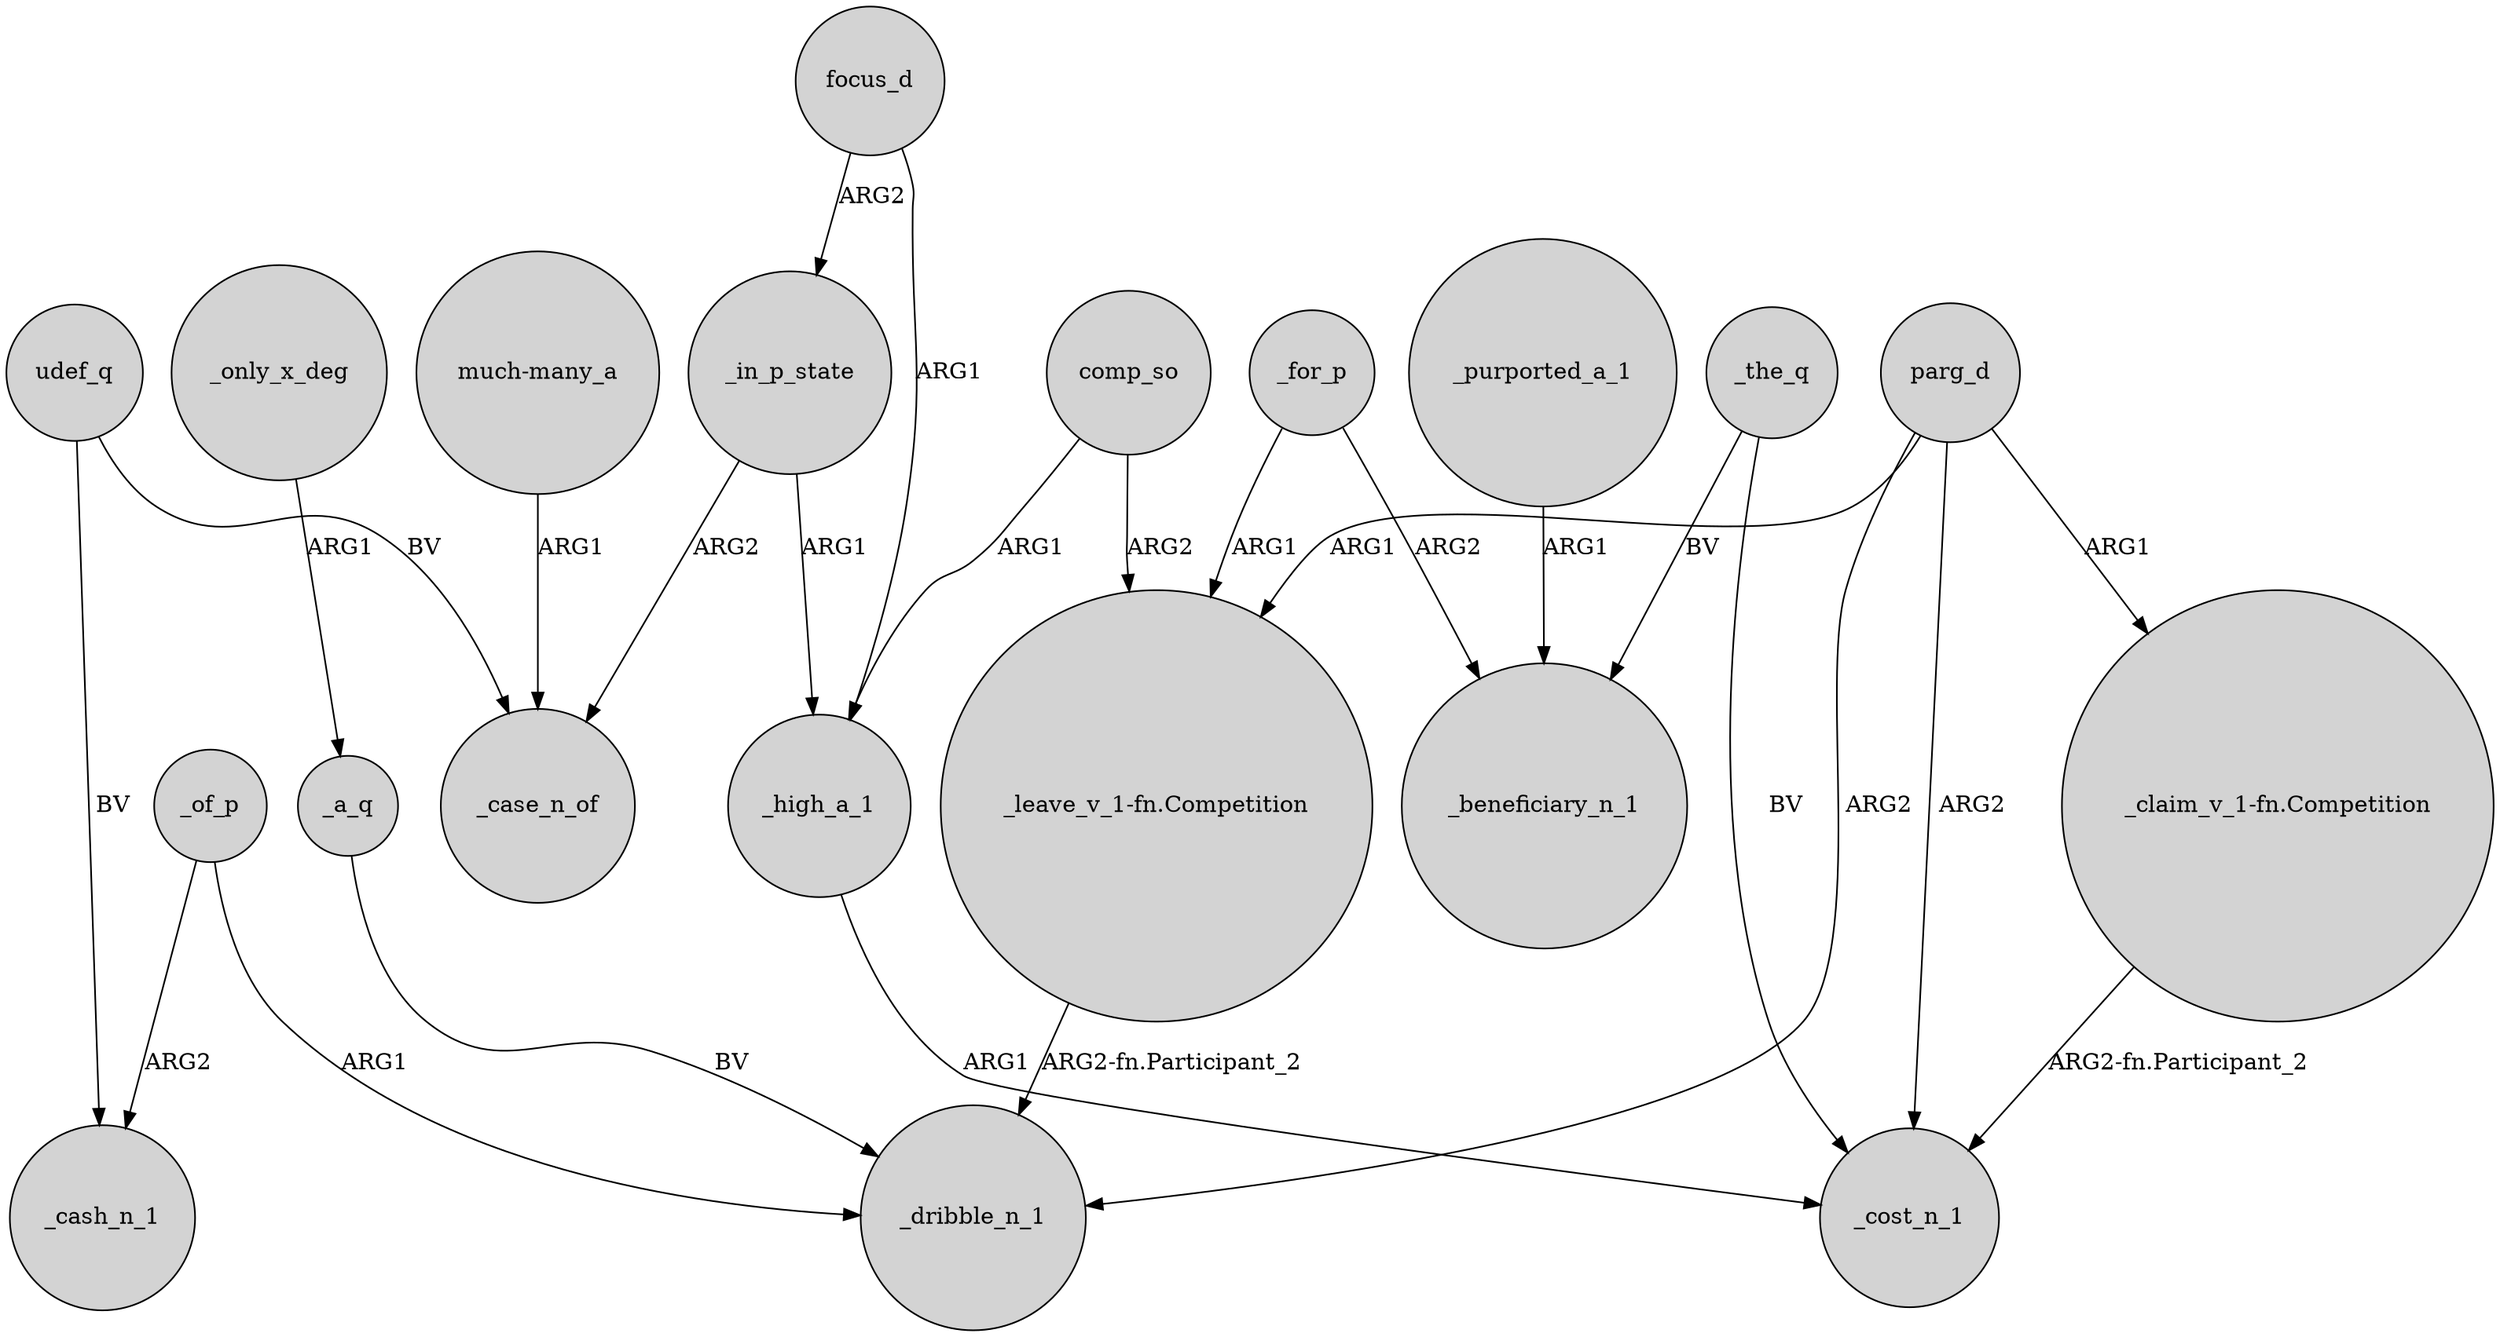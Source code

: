 digraph {
	node [shape=circle style=filled]
	udef_q -> _cash_n_1 [label=BV]
	focus_d -> _in_p_state [label=ARG2]
	_the_q -> _beneficiary_n_1 [label=BV]
	parg_d -> "_claim_v_1-fn.Competition" [label=ARG1]
	_for_p -> "_leave_v_1-fn.Competition" [label=ARG1]
	_in_p_state -> _case_n_of [label=ARG2]
	_purported_a_1 -> _beneficiary_n_1 [label=ARG1]
	comp_so -> _high_a_1 [label=ARG1]
	"_leave_v_1-fn.Competition" -> _dribble_n_1 [label="ARG2-fn.Participant_2"]
	_of_p -> _dribble_n_1 [label=ARG1]
	_the_q -> _cost_n_1 [label=BV]
	udef_q -> _case_n_of [label=BV]
	parg_d -> _cost_n_1 [label=ARG2]
	"_claim_v_1-fn.Competition" -> _cost_n_1 [label="ARG2-fn.Participant_2"]
	focus_d -> _high_a_1 [label=ARG1]
	_high_a_1 -> _cost_n_1 [label=ARG1]
	comp_so -> "_leave_v_1-fn.Competition" [label=ARG2]
	_a_q -> _dribble_n_1 [label=BV]
	parg_d -> "_leave_v_1-fn.Competition" [label=ARG1]
	"much-many_a" -> _case_n_of [label=ARG1]
	_in_p_state -> _high_a_1 [label=ARG1]
	_for_p -> _beneficiary_n_1 [label=ARG2]
	parg_d -> _dribble_n_1 [label=ARG2]
	_only_x_deg -> _a_q [label=ARG1]
	_of_p -> _cash_n_1 [label=ARG2]
}
